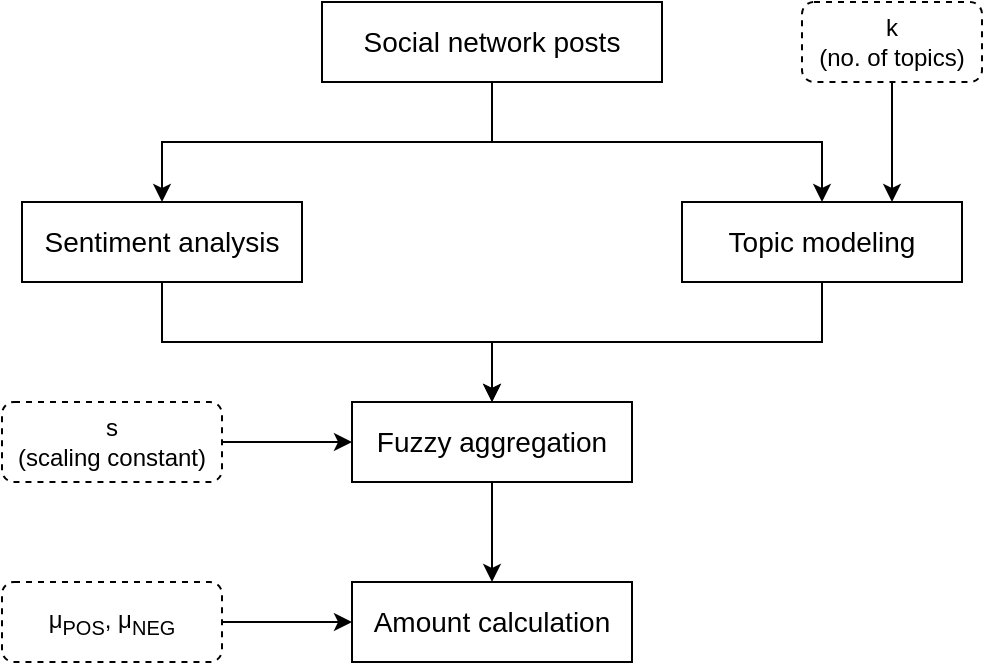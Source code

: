 <mxfile version="22.0.3" type="device">
  <diagram name="Page-1" id="Q-cIpxSjMEDpxBwyMpbL">
    <mxGraphModel dx="1434" dy="838" grid="1" gridSize="10" guides="1" tooltips="1" connect="1" arrows="1" fold="1" page="1" pageScale="1" pageWidth="850" pageHeight="1100" math="0" shadow="0">
      <root>
        <mxCell id="0" />
        <mxCell id="1" parent="0" />
        <mxCell id="jYIynfoZd4AzcCaLZrFw-6" style="edgeStyle=orthogonalEdgeStyle;rounded=0;orthogonalLoop=1;jettySize=auto;html=1;exitX=0.5;exitY=1;exitDx=0;exitDy=0;entryX=0.5;entryY=0;entryDx=0;entryDy=0;" edge="1" parent="1" source="jYIynfoZd4AzcCaLZrFw-1" target="jYIynfoZd4AzcCaLZrFw-2">
          <mxGeometry relative="1" as="geometry" />
        </mxCell>
        <mxCell id="jYIynfoZd4AzcCaLZrFw-7" style="edgeStyle=orthogonalEdgeStyle;rounded=0;orthogonalLoop=1;jettySize=auto;html=1;exitX=0.5;exitY=1;exitDx=0;exitDy=0;" edge="1" parent="1" source="jYIynfoZd4AzcCaLZrFw-1" target="jYIynfoZd4AzcCaLZrFw-3">
          <mxGeometry relative="1" as="geometry" />
        </mxCell>
        <mxCell id="jYIynfoZd4AzcCaLZrFw-1" value="Social network posts" style="rounded=0;whiteSpace=wrap;html=1;fontSize=14;" vertex="1" parent="1">
          <mxGeometry x="340" y="40" width="170" height="40" as="geometry" />
        </mxCell>
        <mxCell id="jYIynfoZd4AzcCaLZrFw-10" style="edgeStyle=orthogonalEdgeStyle;rounded=0;orthogonalLoop=1;jettySize=auto;html=1;exitX=0.5;exitY=1;exitDx=0;exitDy=0;" edge="1" parent="1" source="jYIynfoZd4AzcCaLZrFw-2" target="jYIynfoZd4AzcCaLZrFw-4">
          <mxGeometry relative="1" as="geometry" />
        </mxCell>
        <mxCell id="jYIynfoZd4AzcCaLZrFw-2" value="Sentiment analysis" style="rounded=0;whiteSpace=wrap;html=1;fontSize=14;" vertex="1" parent="1">
          <mxGeometry x="190" y="140" width="140" height="40" as="geometry" />
        </mxCell>
        <mxCell id="jYIynfoZd4AzcCaLZrFw-11" style="edgeStyle=orthogonalEdgeStyle;rounded=0;orthogonalLoop=1;jettySize=auto;html=1;exitX=0.5;exitY=1;exitDx=0;exitDy=0;" edge="1" parent="1" source="jYIynfoZd4AzcCaLZrFw-3" target="jYIynfoZd4AzcCaLZrFw-4">
          <mxGeometry relative="1" as="geometry" />
        </mxCell>
        <mxCell id="jYIynfoZd4AzcCaLZrFw-3" value="Topic modeling" style="rounded=0;whiteSpace=wrap;html=1;fontSize=14;" vertex="1" parent="1">
          <mxGeometry x="520" y="140" width="140" height="40" as="geometry" />
        </mxCell>
        <mxCell id="jYIynfoZd4AzcCaLZrFw-12" style="edgeStyle=orthogonalEdgeStyle;rounded=0;orthogonalLoop=1;jettySize=auto;html=1;exitX=0.5;exitY=1;exitDx=0;exitDy=0;" edge="1" parent="1" source="jYIynfoZd4AzcCaLZrFw-4" target="jYIynfoZd4AzcCaLZrFw-5">
          <mxGeometry relative="1" as="geometry" />
        </mxCell>
        <mxCell id="jYIynfoZd4AzcCaLZrFw-4" value="Fuzzy aggregation" style="rounded=0;whiteSpace=wrap;html=1;fontSize=14;" vertex="1" parent="1">
          <mxGeometry x="355" y="240" width="140" height="40" as="geometry" />
        </mxCell>
        <mxCell id="jYIynfoZd4AzcCaLZrFw-5" value="Amount calculation" style="rounded=0;whiteSpace=wrap;html=1;fontSize=14;" vertex="1" parent="1">
          <mxGeometry x="355" y="330" width="140" height="40" as="geometry" />
        </mxCell>
        <mxCell id="jYIynfoZd4AzcCaLZrFw-16" style="edgeStyle=orthogonalEdgeStyle;rounded=0;orthogonalLoop=1;jettySize=auto;html=1;exitX=0.5;exitY=1;exitDx=0;exitDy=0;entryX=0.75;entryY=0;entryDx=0;entryDy=0;" edge="1" parent="1" source="jYIynfoZd4AzcCaLZrFw-15" target="jYIynfoZd4AzcCaLZrFw-3">
          <mxGeometry relative="1" as="geometry" />
        </mxCell>
        <mxCell id="jYIynfoZd4AzcCaLZrFw-15" value="k&lt;br&gt;(no. of topics)" style="rounded=1;whiteSpace=wrap;html=1;fillStyle=dots;dashed=1;perimeterSpacing=0;" vertex="1" parent="1">
          <mxGeometry x="580" y="40" width="90" height="40" as="geometry" />
        </mxCell>
        <mxCell id="jYIynfoZd4AzcCaLZrFw-18" style="edgeStyle=orthogonalEdgeStyle;rounded=0;orthogonalLoop=1;jettySize=auto;html=1;exitX=1;exitY=0.5;exitDx=0;exitDy=0;" edge="1" parent="1" source="jYIynfoZd4AzcCaLZrFw-17" target="jYIynfoZd4AzcCaLZrFw-4">
          <mxGeometry relative="1" as="geometry" />
        </mxCell>
        <mxCell id="jYIynfoZd4AzcCaLZrFw-17" value="s&lt;br&gt;(scaling constant)" style="rounded=1;whiteSpace=wrap;html=1;fillStyle=dots;dashed=1;perimeterSpacing=0;" vertex="1" parent="1">
          <mxGeometry x="180" y="240" width="110" height="40" as="geometry" />
        </mxCell>
        <mxCell id="jYIynfoZd4AzcCaLZrFw-20" style="edgeStyle=orthogonalEdgeStyle;rounded=0;orthogonalLoop=1;jettySize=auto;html=1;exitX=1;exitY=0.5;exitDx=0;exitDy=0;entryX=0;entryY=0.5;entryDx=0;entryDy=0;" edge="1" parent="1" source="jYIynfoZd4AzcCaLZrFw-19" target="jYIynfoZd4AzcCaLZrFw-5">
          <mxGeometry relative="1" as="geometry" />
        </mxCell>
        <mxCell id="jYIynfoZd4AzcCaLZrFw-19" value="μ&lt;sub&gt;POS&lt;/sub&gt;, μ&lt;sub&gt;NEG&lt;/sub&gt;" style="rounded=1;whiteSpace=wrap;html=1;fillStyle=dots;dashed=1;perimeterSpacing=0;" vertex="1" parent="1">
          <mxGeometry x="180" y="330" width="110" height="40" as="geometry" />
        </mxCell>
      </root>
    </mxGraphModel>
  </diagram>
</mxfile>
